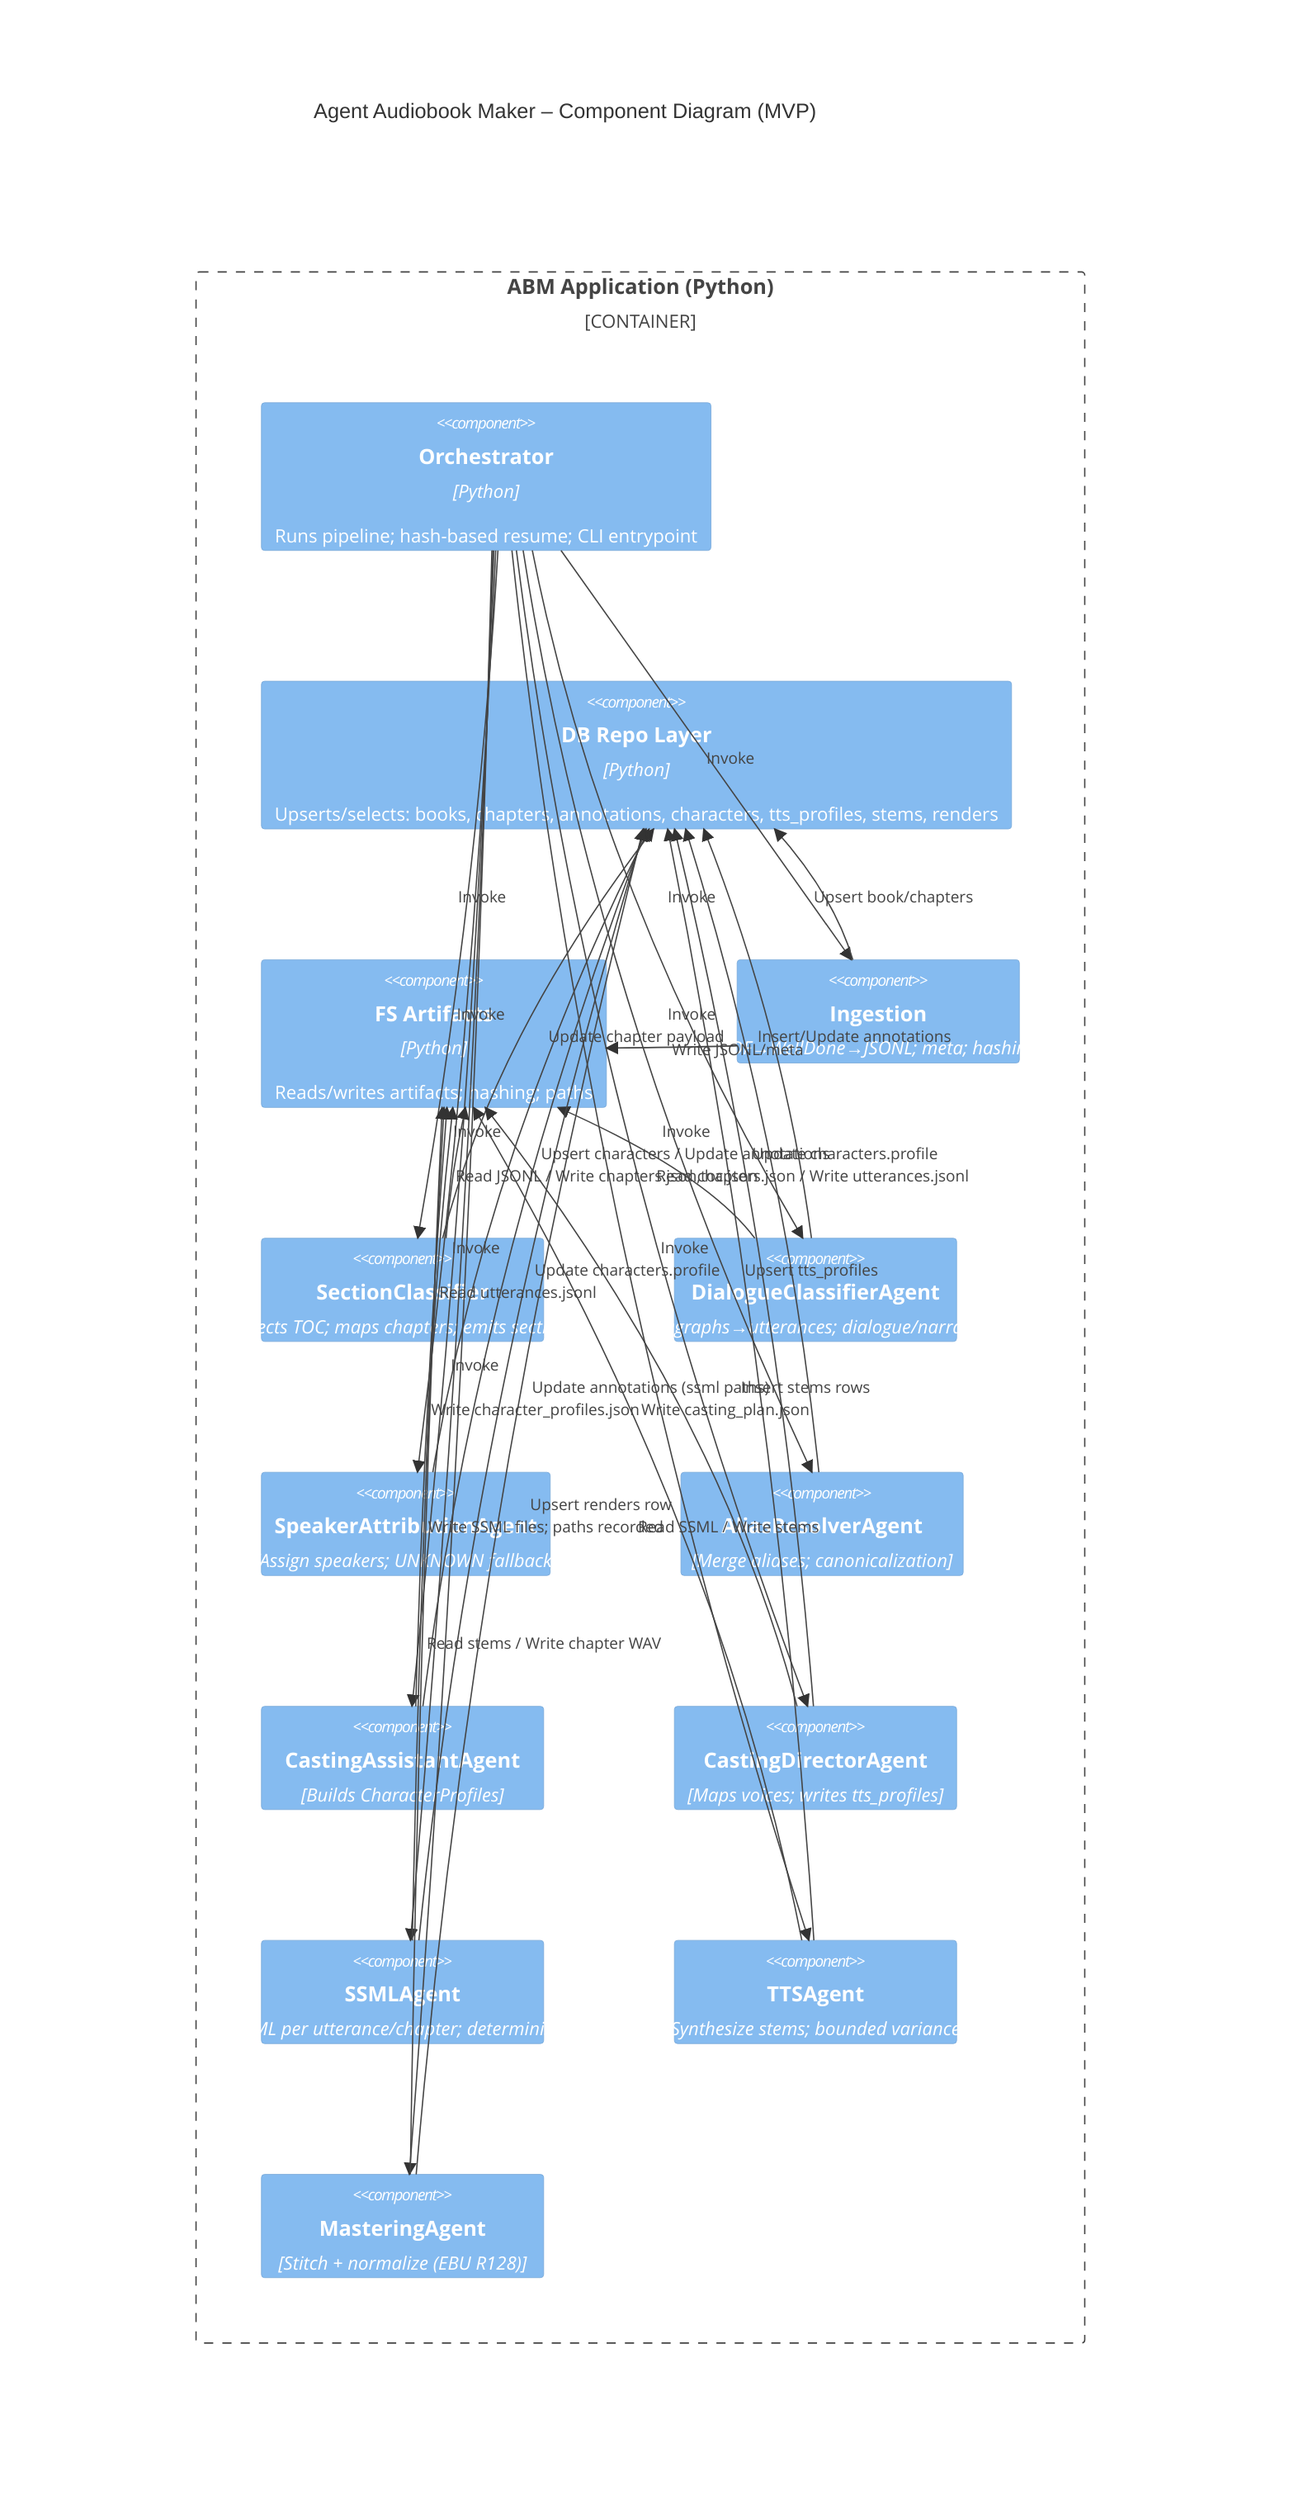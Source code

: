 C4Component
    title Agent Audiobook Maker – Component Diagram (MVP)

    Container_Boundary(app, "ABM Application (Python)") {
      Component(orches, "Orchestrator", "Python", "Runs pipeline; hash-based resume; CLI entrypoint")
      Component(dbmod, "DB Repo Layer", "Python", "Upserts/selects: books, chapters, annotations, characters, tts_profiles, stems, renders")
      Component(fsmod, "FS Artifacts", "Python", "Reads/writes artifacts; hashing; paths")

      Component(ing, "Ingestion", "PDF→WellDone→JSONL; meta; hashing")
      Component(sec, "SectionClassifier", "Detects TOC; maps chapters; emits sections")

      Component(dlg, "DialogueClassifierAgent", "Paragraphs→utterances; dialogue/narration")
      Component(spk, "SpeakerAttributionAgent", "Assign speakers; UNKNOWN fallback")
      Component(alias, "AliasResolverAgent", "Merge aliases; canonicalization")
      Component(casta, "CastingAssistantAgent", "Builds CharacterProfiles")
      Component(castd, "CastingDirectorAgent", "Maps voices; writes tts_profiles")
      Component(ssml, "SSMLAgent", "SSML per utterance/chapter; deterministic")
      Component(tts, "TTSAgent", "Synthesize stems; bounded variance")
      Component(mast, "MasteringAgent", "Stitch + normalize (EBU R128)")
    }

    Rel(orches, ing, "Invoke")
    Rel(orches, sec, "Invoke")
    Rel(orches, dlg, "Invoke")
    Rel(orches, spk, "Invoke")
    Rel(orches, alias, "Invoke")
    Rel(orches, casta, "Invoke")
    Rel(orches, castd, "Invoke")
    Rel(orches, ssml, "Invoke")
    Rel(orches, tts, "Invoke")
    Rel(orches, mast, "Invoke")

    Rel(ing, fsmod, "Write JSONL/meta")
    Rel(ing, dbmod, "Upsert book/chapters")

    Rel(sec, fsmod, "Read JSONL / Write chapters.json,toc.json")
    Rel(sec, dbmod, "Update chapter payload")

    Rel(dlg, fsmod, "Read chapters.json / Write utterances.jsonl")
    Rel(dlg, dbmod, "Insert/Update annotations")

    Rel(spk, fsmod, "Read utterances.jsonl")
    Rel(spk, dbmod, "Upsert characters / Update annotations")

    Rel(alias, dbmod, "Update characters.profile")

    Rel(casta, fsmod, "Write character_profiles.json")
    Rel(casta, dbmod, "Update characters.profile")

    Rel(castd, fsmod, "Write casting_plan.json")
    Rel(castd, dbmod, "Upsert tts_profiles")

    Rel(ssml, fsmod, "Write SSML files; paths recorded")
    Rel(ssml, dbmod, "Update annotations (ssml paths)")

    Rel(tts, fsmod, "Read SSML / Write stems")
    Rel(tts, dbmod, "Insert stems rows")

    Rel(mast, fsmod, "Read stems / Write chapter WAV")
    Rel(mast, dbmod, "Upsert renders row")

    UpdateLayoutConfig($c4ShapeInRow="3", $c4BoundaryInRow="1")